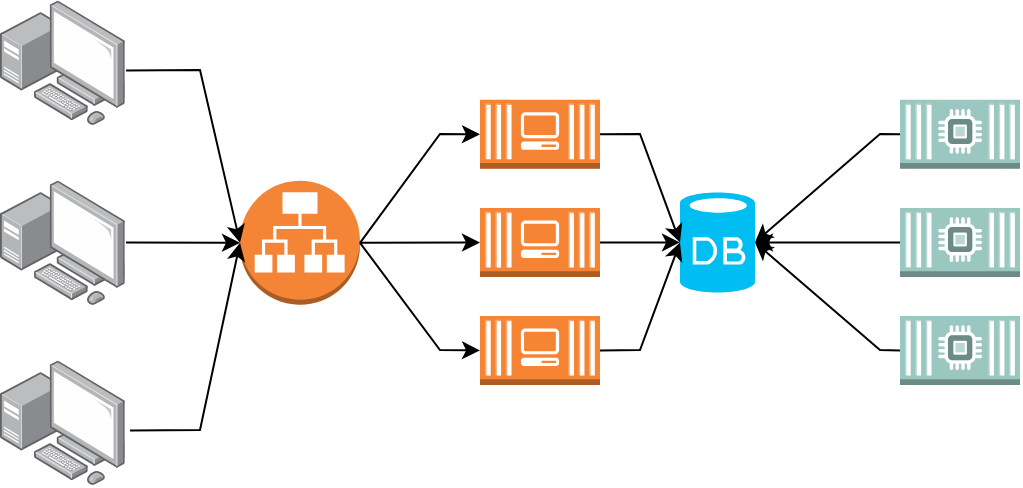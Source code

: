 <mxfile version="21.4.0" type="device">
  <diagram name="Page-1" id="tDmu0Z0gBo1njNn-WTa-">
    <mxGraphModel dx="1434" dy="796" grid="1" gridSize="10" guides="1" tooltips="1" connect="1" arrows="1" fold="1" page="1" pageScale="1" pageWidth="850" pageHeight="1100" math="0" shadow="0">
      <root>
        <mxCell id="0" />
        <mxCell id="1" parent="0" />
        <mxCell id="U0tlHdCXnId1E5SqcMwu-1" value="" style="image;points=[];aspect=fixed;html=1;align=center;shadow=0;dashed=0;image=img/lib/allied_telesis/computer_and_terminals/Personal_Computer_with_Server.svg;" parent="1" vertex="1">
          <mxGeometry x="170" y="210.2" width="62.4" height="62.4" as="geometry" />
        </mxCell>
        <mxCell id="U0tlHdCXnId1E5SqcMwu-2" value="" style="image;points=[];aspect=fixed;html=1;align=center;shadow=0;dashed=0;image=img/lib/allied_telesis/computer_and_terminals/Personal_Computer_with_Server.svg;" parent="1" vertex="1">
          <mxGeometry x="170" y="300.2" width="62.4" height="62.4" as="geometry" />
        </mxCell>
        <mxCell id="U0tlHdCXnId1E5SqcMwu-3" value="" style="image;points=[];aspect=fixed;html=1;align=center;shadow=0;dashed=0;image=img/lib/allied_telesis/computer_and_terminals/Personal_Computer_with_Server.svg;" parent="1" vertex="1">
          <mxGeometry x="170" y="390.2" width="62.4" height="62.4" as="geometry" />
        </mxCell>
        <mxCell id="U0tlHdCXnId1E5SqcMwu-4" value="" style="outlineConnect=0;dashed=0;verticalLabelPosition=bottom;verticalAlign=top;align=center;html=1;shape=mxgraph.aws3.application_load_balancer;fillColor=#F58536;gradientColor=none;" parent="1" vertex="1">
          <mxGeometry x="290" y="300.4" width="60" height="62" as="geometry" />
        </mxCell>
        <mxCell id="U0tlHdCXnId1E5SqcMwu-6" value="" style="outlineConnect=0;dashed=0;verticalLabelPosition=bottom;verticalAlign=top;align=center;html=1;shape=mxgraph.aws3.ec2_compute_container_3;fillColor=#F58534;gradientColor=none;" parent="1" vertex="1">
          <mxGeometry x="410" y="259.9" width="60" height="34.5" as="geometry" />
        </mxCell>
        <mxCell id="U0tlHdCXnId1E5SqcMwu-7" value="" style="outlineConnect=0;dashed=0;verticalLabelPosition=bottom;verticalAlign=top;align=center;html=1;shape=mxgraph.aws3.ec2_compute_container_3;fillColor=#F58534;gradientColor=none;" parent="1" vertex="1">
          <mxGeometry x="410" y="314" width="60" height="34.5" as="geometry" />
        </mxCell>
        <mxCell id="U0tlHdCXnId1E5SqcMwu-8" value="" style="outlineConnect=0;dashed=0;verticalLabelPosition=bottom;verticalAlign=top;align=center;html=1;shape=mxgraph.aws3.ec2_compute_container_3;fillColor=#F58534;gradientColor=none;" parent="1" vertex="1">
          <mxGeometry x="410" y="368" width="60" height="34.5" as="geometry" />
        </mxCell>
        <mxCell id="U0tlHdCXnId1E5SqcMwu-10" value="" style="endArrow=classic;html=1;rounded=0;exitX=1.01;exitY=0.561;exitDx=0;exitDy=0;exitPerimeter=0;entryX=0;entryY=0.5;entryDx=0;entryDy=0;entryPerimeter=0;strokeWidth=1;strokeColor=#000000;" parent="1" source="U0tlHdCXnId1E5SqcMwu-1" target="U0tlHdCXnId1E5SqcMwu-4" edge="1">
          <mxGeometry width="50" height="50" relative="1" as="geometry">
            <mxPoint x="440" y="390" as="sourcePoint" />
            <mxPoint x="490" y="340" as="targetPoint" />
            <Array as="points">
              <mxPoint x="270" y="245" />
            </Array>
          </mxGeometry>
        </mxCell>
        <mxCell id="U0tlHdCXnId1E5SqcMwu-11" value="" style="endArrow=classic;html=1;rounded=0;exitX=1.01;exitY=0.497;exitDx=0;exitDy=0;exitPerimeter=0;entryX=0;entryY=0.5;entryDx=0;entryDy=0;entryPerimeter=0;strokeWidth=1;strokeColor=#000000;" parent="1" source="U0tlHdCXnId1E5SqcMwu-2" target="U0tlHdCXnId1E5SqcMwu-4" edge="1">
          <mxGeometry width="50" height="50" relative="1" as="geometry">
            <mxPoint x="440" y="390" as="sourcePoint" />
            <mxPoint x="490" y="340" as="targetPoint" />
          </mxGeometry>
        </mxCell>
        <mxCell id="U0tlHdCXnId1E5SqcMwu-12" value="" style="endArrow=classic;html=1;rounded=0;exitX=1.042;exitY=0.561;exitDx=0;exitDy=0;exitPerimeter=0;entryX=0;entryY=0.5;entryDx=0;entryDy=0;entryPerimeter=0;strokeWidth=1;strokeColor=#000000;" parent="1" source="U0tlHdCXnId1E5SqcMwu-3" target="U0tlHdCXnId1E5SqcMwu-4" edge="1">
          <mxGeometry width="50" height="50" relative="1" as="geometry">
            <mxPoint x="440" y="390" as="sourcePoint" />
            <mxPoint x="490" y="340" as="targetPoint" />
            <Array as="points">
              <mxPoint x="270" y="425" />
            </Array>
          </mxGeometry>
        </mxCell>
        <mxCell id="U0tlHdCXnId1E5SqcMwu-14" value="" style="endArrow=classic;html=1;rounded=0;exitX=1;exitY=0.5;exitDx=0;exitDy=0;exitPerimeter=0;entryX=0;entryY=0.5;entryDx=0;entryDy=0;entryPerimeter=0;strokeWidth=1;strokeColor=#000000;" parent="1" source="U0tlHdCXnId1E5SqcMwu-4" target="U0tlHdCXnId1E5SqcMwu-6" edge="1">
          <mxGeometry width="50" height="50" relative="1" as="geometry">
            <mxPoint x="440" y="400" as="sourcePoint" />
            <mxPoint x="490" y="350" as="targetPoint" />
            <Array as="points">
              <mxPoint x="390" y="277" />
            </Array>
          </mxGeometry>
        </mxCell>
        <mxCell id="U0tlHdCXnId1E5SqcMwu-15" value="" style="endArrow=classic;html=1;rounded=0;exitX=1;exitY=0.5;exitDx=0;exitDy=0;exitPerimeter=0;entryX=0;entryY=0.5;entryDx=0;entryDy=0;entryPerimeter=0;strokeWidth=1;strokeColor=#000000;" parent="1" source="U0tlHdCXnId1E5SqcMwu-4" target="U0tlHdCXnId1E5SqcMwu-7" edge="1">
          <mxGeometry width="50" height="50" relative="1" as="geometry">
            <mxPoint x="440" y="400" as="sourcePoint" />
            <mxPoint x="490" y="350" as="targetPoint" />
          </mxGeometry>
        </mxCell>
        <mxCell id="U0tlHdCXnId1E5SqcMwu-16" value="" style="endArrow=classic;html=1;rounded=0;exitX=1;exitY=0.5;exitDx=0;exitDy=0;exitPerimeter=0;entryX=0;entryY=0.5;entryDx=0;entryDy=0;entryPerimeter=0;strokeWidth=1;strokeColor=#000000;" parent="1" source="U0tlHdCXnId1E5SqcMwu-4" target="U0tlHdCXnId1E5SqcMwu-8" edge="1">
          <mxGeometry width="50" height="50" relative="1" as="geometry">
            <mxPoint x="440" y="400" as="sourcePoint" />
            <mxPoint x="490" y="350" as="targetPoint" />
            <Array as="points">
              <mxPoint x="390" y="385" />
            </Array>
          </mxGeometry>
        </mxCell>
        <mxCell id="U0tlHdCXnId1E5SqcMwu-18" value="" style="verticalLabelPosition=bottom;html=1;verticalAlign=top;align=center;strokeColor=none;fillColor=#00BEF2;shape=mxgraph.azure.database;" parent="1" vertex="1">
          <mxGeometry x="510" y="306.2" width="37.5" height="50" as="geometry" />
        </mxCell>
        <mxCell id="U0tlHdCXnId1E5SqcMwu-20" value="" style="endArrow=classic;html=1;rounded=0;entryX=0;entryY=0.5;entryDx=0;entryDy=0;entryPerimeter=0;exitX=1;exitY=0.5;exitDx=0;exitDy=0;exitPerimeter=0;strokeWidth=1;strokeColor=#000000;" parent="1" source="U0tlHdCXnId1E5SqcMwu-6" target="U0tlHdCXnId1E5SqcMwu-18" edge="1">
          <mxGeometry width="50" height="50" relative="1" as="geometry">
            <mxPoint x="440" y="390" as="sourcePoint" />
            <mxPoint x="490" y="340" as="targetPoint" />
            <Array as="points">
              <mxPoint x="490" y="277" />
            </Array>
          </mxGeometry>
        </mxCell>
        <mxCell id="U0tlHdCXnId1E5SqcMwu-21" value="" style="endArrow=classic;html=1;rounded=0;entryX=0;entryY=0.5;entryDx=0;entryDy=0;entryPerimeter=0;exitX=1;exitY=0.5;exitDx=0;exitDy=0;exitPerimeter=0;strokeWidth=1;strokeColor=#000000;" parent="1" source="U0tlHdCXnId1E5SqcMwu-7" target="U0tlHdCXnId1E5SqcMwu-18" edge="1">
          <mxGeometry width="50" height="50" relative="1" as="geometry">
            <mxPoint x="440" y="390" as="sourcePoint" />
            <mxPoint x="490" y="340" as="targetPoint" />
          </mxGeometry>
        </mxCell>
        <mxCell id="U0tlHdCXnId1E5SqcMwu-22" value="" style="endArrow=classic;html=1;rounded=0;entryX=0;entryY=0.5;entryDx=0;entryDy=0;entryPerimeter=0;exitX=1;exitY=0.5;exitDx=0;exitDy=0;exitPerimeter=0;strokeWidth=1;strokeColor=#000000;" parent="1" source="U0tlHdCXnId1E5SqcMwu-8" target="U0tlHdCXnId1E5SqcMwu-18" edge="1">
          <mxGeometry width="50" height="50" relative="1" as="geometry">
            <mxPoint x="440" y="390" as="sourcePoint" />
            <mxPoint x="490" y="340" as="targetPoint" />
            <Array as="points">
              <mxPoint x="490" y="385" />
            </Array>
          </mxGeometry>
        </mxCell>
        <mxCell id="Qzg_5kur9ORvRKsmjB6t-1" value="" style="outlineConnect=0;dashed=0;verticalLabelPosition=bottom;verticalAlign=top;align=center;html=1;shape=mxgraph.aws3.ec2_compute_container_2;fillColor=#9AC7BF;gradientColor=none;" vertex="1" parent="1">
          <mxGeometry x="620" y="259.9" width="60" height="34.5" as="geometry" />
        </mxCell>
        <mxCell id="Qzg_5kur9ORvRKsmjB6t-2" value="" style="outlineConnect=0;dashed=0;verticalLabelPosition=bottom;verticalAlign=top;align=center;html=1;shape=mxgraph.aws3.ec2_compute_container_2;fillColor=#9AC7BF;gradientColor=none;" vertex="1" parent="1">
          <mxGeometry x="620" y="313.95" width="60" height="34.5" as="geometry" />
        </mxCell>
        <mxCell id="Qzg_5kur9ORvRKsmjB6t-3" value="" style="outlineConnect=0;dashed=0;verticalLabelPosition=bottom;verticalAlign=top;align=center;html=1;shape=mxgraph.aws3.ec2_compute_container_2;fillColor=#9AC7BF;gradientColor=none;" vertex="1" parent="1">
          <mxGeometry x="620" y="368" width="60" height="34.5" as="geometry" />
        </mxCell>
        <mxCell id="Qzg_5kur9ORvRKsmjB6t-4" value="" style="endArrow=classic;html=1;rounded=0;entryX=1;entryY=0.5;entryDx=0;entryDy=0;entryPerimeter=0;exitX=0;exitY=0.5;exitDx=0;exitDy=0;exitPerimeter=0;" edge="1" parent="1" source="Qzg_5kur9ORvRKsmjB6t-1" target="U0tlHdCXnId1E5SqcMwu-18">
          <mxGeometry width="50" height="50" relative="1" as="geometry">
            <mxPoint x="370" y="440" as="sourcePoint" />
            <mxPoint x="420" y="390" as="targetPoint" />
            <Array as="points">
              <mxPoint x="610" y="277" />
            </Array>
          </mxGeometry>
        </mxCell>
        <mxCell id="Qzg_5kur9ORvRKsmjB6t-5" value="" style="endArrow=classic;html=1;rounded=0;exitX=0;exitY=0.5;exitDx=0;exitDy=0;exitPerimeter=0;entryX=1;entryY=0.5;entryDx=0;entryDy=0;entryPerimeter=0;" edge="1" parent="1" source="Qzg_5kur9ORvRKsmjB6t-2" target="U0tlHdCXnId1E5SqcMwu-18">
          <mxGeometry width="50" height="50" relative="1" as="geometry">
            <mxPoint x="370" y="440" as="sourcePoint" />
            <mxPoint x="420" y="390" as="targetPoint" />
          </mxGeometry>
        </mxCell>
        <mxCell id="Qzg_5kur9ORvRKsmjB6t-6" value="" style="endArrow=classic;html=1;rounded=0;exitX=0;exitY=0.5;exitDx=0;exitDy=0;exitPerimeter=0;entryX=1;entryY=0.5;entryDx=0;entryDy=0;entryPerimeter=0;" edge="1" parent="1" source="Qzg_5kur9ORvRKsmjB6t-3" target="U0tlHdCXnId1E5SqcMwu-18">
          <mxGeometry width="50" height="50" relative="1" as="geometry">
            <mxPoint x="370" y="440" as="sourcePoint" />
            <mxPoint x="420" y="390" as="targetPoint" />
            <Array as="points">
              <mxPoint x="610" y="385" />
            </Array>
          </mxGeometry>
        </mxCell>
      </root>
    </mxGraphModel>
  </diagram>
</mxfile>
